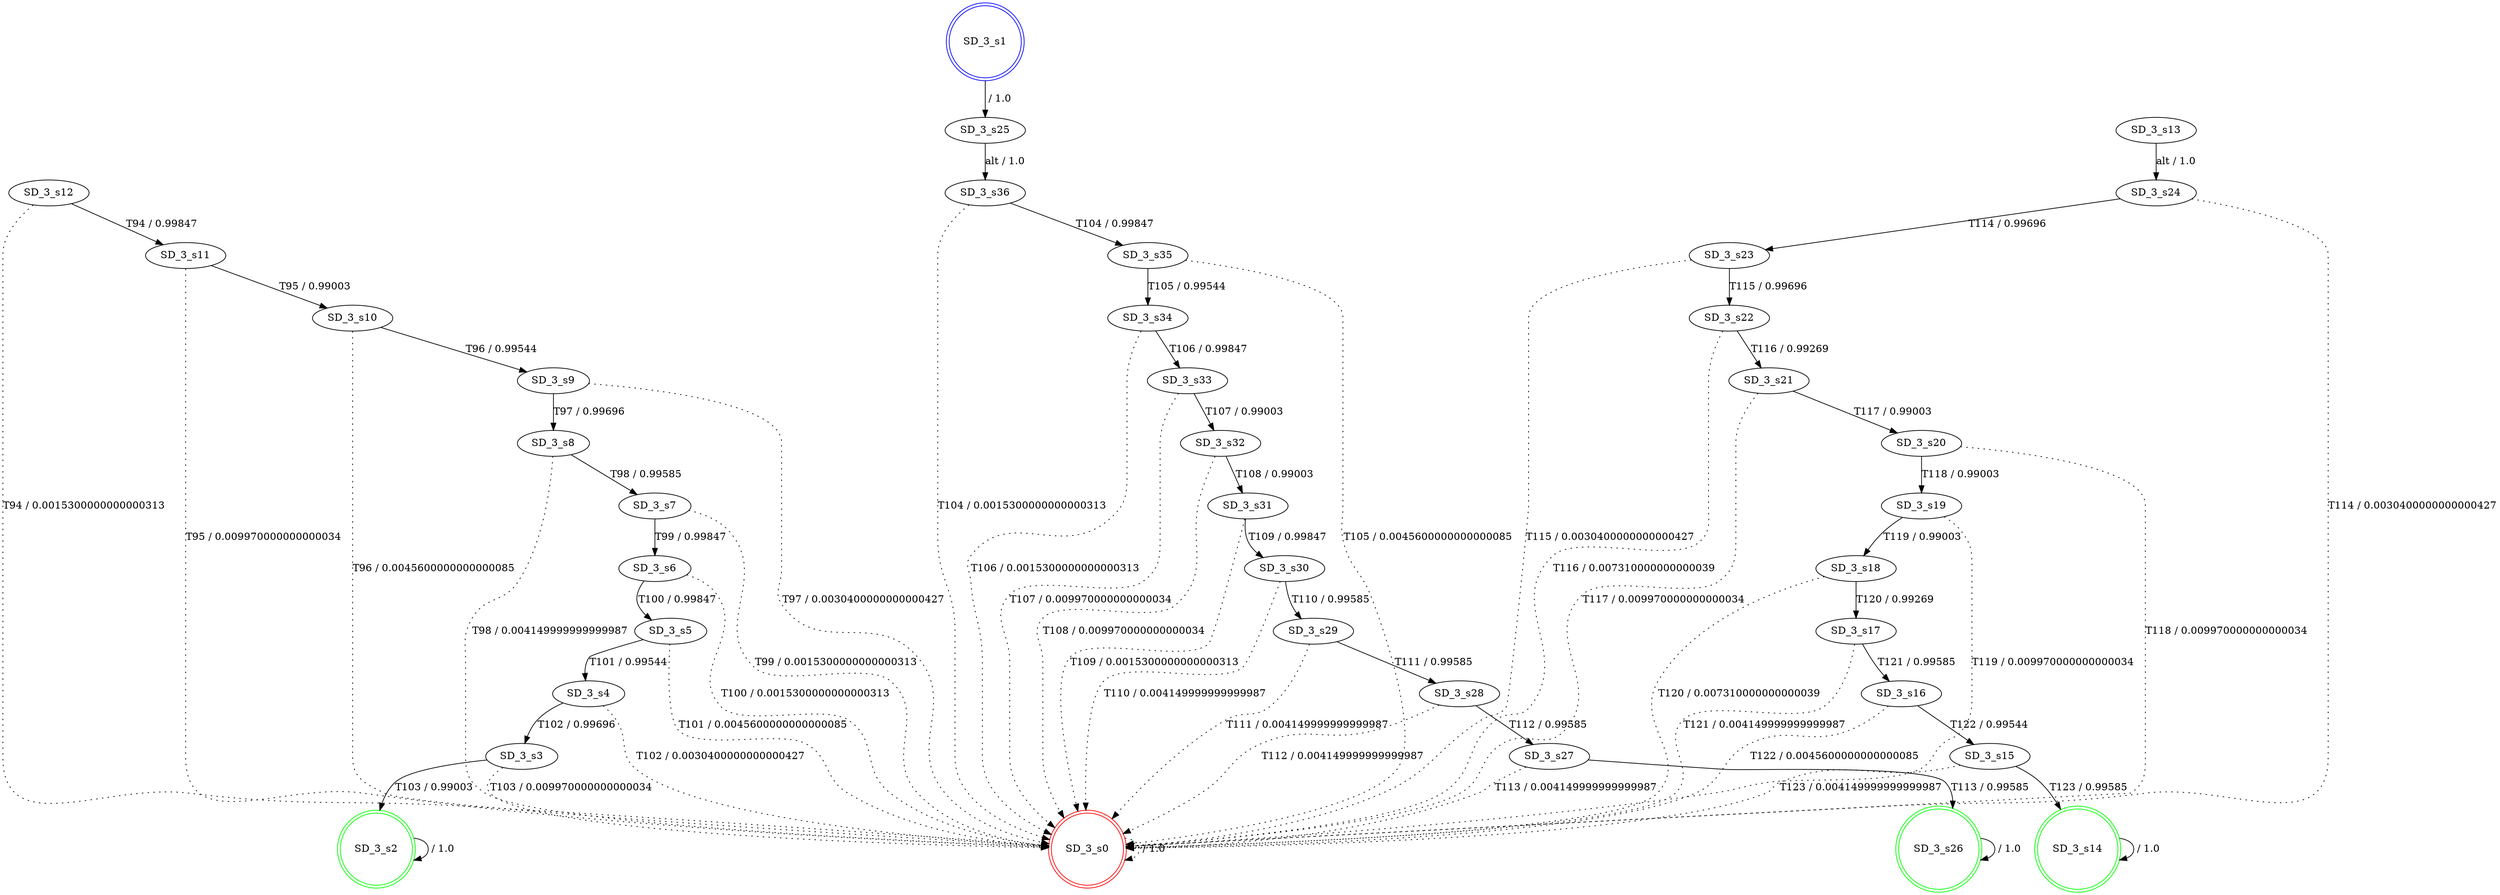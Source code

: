 digraph graphname {
SD_3_s0 [label="SD_3_s0",color=red,shape=doublecircle ];
SD_3_s1 [label="SD_3_s1",color=blue,shape=doublecircle ];
SD_3_s2 [label="SD_3_s2",color=green,shape=doublecircle ];
SD_3_s3 [label="SD_3_s3" ];
SD_3_s4 [label="SD_3_s4" ];
SD_3_s5 [label="SD_3_s5" ];
SD_3_s6 [label="SD_3_s6" ];
SD_3_s7 [label="SD_3_s7" ];
SD_3_s8 [label="SD_3_s8" ];
SD_3_s9 [label="SD_3_s9" ];
SD_3_s10 [label="SD_3_s10" ];
SD_3_s11 [label="SD_3_s11" ];
SD_3_s12 [label="SD_3_s12" ];
SD_3_s13 [label="SD_3_s13" ];
SD_3_s14 [label="SD_3_s14",color=green,shape=doublecircle ];
SD_3_s15 [label="SD_3_s15" ];
SD_3_s16 [label="SD_3_s16" ];
SD_3_s17 [label="SD_3_s17" ];
SD_3_s18 [label="SD_3_s18" ];
SD_3_s19 [label="SD_3_s19" ];
SD_3_s20 [label="SD_3_s20" ];
SD_3_s21 [label="SD_3_s21" ];
SD_3_s22 [label="SD_3_s22" ];
SD_3_s23 [label="SD_3_s23" ];
SD_3_s24 [label="SD_3_s24" ];
SD_3_s25 [label="SD_3_s25" ];
SD_3_s26 [label="SD_3_s26",color=green,shape=doublecircle ];
SD_3_s27 [label="SD_3_s27" ];
SD_3_s28 [label="SD_3_s28" ];
SD_3_s29 [label="SD_3_s29" ];
SD_3_s30 [label="SD_3_s30" ];
SD_3_s31 [label="SD_3_s31" ];
SD_3_s32 [label="SD_3_s32" ];
SD_3_s33 [label="SD_3_s33" ];
SD_3_s34 [label="SD_3_s34" ];
SD_3_s35 [label="SD_3_s35" ];
SD_3_s36 [label="SD_3_s36" ];
SD_3_s0 -> SD_3_s0 [label=" / 1.0", style=dotted];
SD_3_s1 -> SD_3_s25 [label=" / 1.0"];
SD_3_s2 -> SD_3_s2 [label=" / 1.0"];
SD_3_s3 -> SD_3_s2 [label="T103 / 0.99003"];
SD_3_s3 -> SD_3_s0 [label="T103 / 0.009970000000000034", style=dotted];
SD_3_s4 -> SD_3_s3 [label="T102 / 0.99696"];
SD_3_s4 -> SD_3_s0 [label="T102 / 0.0030400000000000427", style=dotted];
SD_3_s5 -> SD_3_s4 [label="T101 / 0.99544"];
SD_3_s5 -> SD_3_s0 [label="T101 / 0.0045600000000000085", style=dotted];
SD_3_s6 -> SD_3_s5 [label="T100 / 0.99847"];
SD_3_s6 -> SD_3_s0 [label="T100 / 0.0015300000000000313", style=dotted];
SD_3_s7 -> SD_3_s6 [label="T99 / 0.99847"];
SD_3_s7 -> SD_3_s0 [label="T99 / 0.0015300000000000313", style=dotted];
SD_3_s8 -> SD_3_s7 [label="T98 / 0.99585"];
SD_3_s8 -> SD_3_s0 [label="T98 / 0.004149999999999987", style=dotted];
SD_3_s9 -> SD_3_s8 [label="T97 / 0.99696"];
SD_3_s9 -> SD_3_s0 [label="T97 / 0.0030400000000000427", style=dotted];
SD_3_s10 -> SD_3_s9 [label="T96 / 0.99544"];
SD_3_s10 -> SD_3_s0 [label="T96 / 0.0045600000000000085", style=dotted];
SD_3_s11 -> SD_3_s10 [label="T95 / 0.99003"];
SD_3_s11 -> SD_3_s0 [label="T95 / 0.009970000000000034", style=dotted];
SD_3_s12 -> SD_3_s11 [label="T94 / 0.99847"];
SD_3_s12 -> SD_3_s0 [label="T94 / 0.0015300000000000313", style=dotted];
SD_3_s13 -> SD_3_s24 [label="alt / 1.0"];
SD_3_s14 -> SD_3_s14 [label=" / 1.0"];
SD_3_s15 -> SD_3_s14 [label="T123 / 0.99585"];
SD_3_s15 -> SD_3_s0 [label="T123 / 0.004149999999999987", style=dotted];
SD_3_s16 -> SD_3_s15 [label="T122 / 0.99544"];
SD_3_s16 -> SD_3_s0 [label="T122 / 0.0045600000000000085", style=dotted];
SD_3_s17 -> SD_3_s16 [label="T121 / 0.99585"];
SD_3_s17 -> SD_3_s0 [label="T121 / 0.004149999999999987", style=dotted];
SD_3_s18 -> SD_3_s17 [label="T120 / 0.99269"];
SD_3_s18 -> SD_3_s0 [label="T120 / 0.007310000000000039", style=dotted];
SD_3_s19 -> SD_3_s18 [label="T119 / 0.99003"];
SD_3_s19 -> SD_3_s0 [label="T119 / 0.009970000000000034", style=dotted];
SD_3_s20 -> SD_3_s19 [label="T118 / 0.99003"];
SD_3_s20 -> SD_3_s0 [label="T118 / 0.009970000000000034", style=dotted];
SD_3_s21 -> SD_3_s20 [label="T117 / 0.99003"];
SD_3_s21 -> SD_3_s0 [label="T117 / 0.009970000000000034", style=dotted];
SD_3_s22 -> SD_3_s21 [label="T116 / 0.99269"];
SD_3_s22 -> SD_3_s0 [label="T116 / 0.007310000000000039", style=dotted];
SD_3_s23 -> SD_3_s22 [label="T115 / 0.99696"];
SD_3_s23 -> SD_3_s0 [label="T115 / 0.0030400000000000427", style=dotted];
SD_3_s24 -> SD_3_s23 [label="T114 / 0.99696"];
SD_3_s24 -> SD_3_s0 [label="T114 / 0.0030400000000000427", style=dotted];
SD_3_s25 -> SD_3_s36 [label="alt / 1.0"];
SD_3_s26 -> SD_3_s26 [label=" / 1.0"];
SD_3_s27 -> SD_3_s26 [label="T113 / 0.99585"];
SD_3_s27 -> SD_3_s0 [label="T113 / 0.004149999999999987", style=dotted];
SD_3_s28 -> SD_3_s27 [label="T112 / 0.99585"];
SD_3_s28 -> SD_3_s0 [label="T112 / 0.004149999999999987", style=dotted];
SD_3_s29 -> SD_3_s28 [label="T111 / 0.99585"];
SD_3_s29 -> SD_3_s0 [label="T111 / 0.004149999999999987", style=dotted];
SD_3_s30 -> SD_3_s29 [label="T110 / 0.99585"];
SD_3_s30 -> SD_3_s0 [label="T110 / 0.004149999999999987", style=dotted];
SD_3_s31 -> SD_3_s30 [label="T109 / 0.99847"];
SD_3_s31 -> SD_3_s0 [label="T109 / 0.0015300000000000313", style=dotted];
SD_3_s32 -> SD_3_s31 [label="T108 / 0.99003"];
SD_3_s32 -> SD_3_s0 [label="T108 / 0.009970000000000034", style=dotted];
SD_3_s33 -> SD_3_s32 [label="T107 / 0.99003"];
SD_3_s33 -> SD_3_s0 [label="T107 / 0.009970000000000034", style=dotted];
SD_3_s34 -> SD_3_s33 [label="T106 / 0.99847"];
SD_3_s34 -> SD_3_s0 [label="T106 / 0.0015300000000000313", style=dotted];
SD_3_s35 -> SD_3_s34 [label="T105 / 0.99544"];
SD_3_s35 -> SD_3_s0 [label="T105 / 0.0045600000000000085", style=dotted];
SD_3_s36 -> SD_3_s35 [label="T104 / 0.99847"];
SD_3_s36 -> SD_3_s0 [label="T104 / 0.0015300000000000313", style=dotted];
}